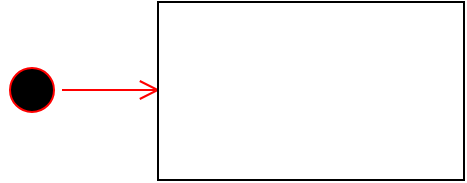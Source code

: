 <mxfile version="22.1.7" type="github">
  <diagram name="Página-1" id="3SueJyjgRHZHnrw7n_LL">
    <mxGraphModel dx="1280" dy="488" grid="0" gridSize="10" guides="1" tooltips="1" connect="1" arrows="1" fold="1" page="0" pageScale="1" pageWidth="827" pageHeight="1169" math="0" shadow="0">
      <root>
        <mxCell id="0" />
        <mxCell id="1" parent="0" />
        <mxCell id="StK6_liGXpHOTkDl08R3-5" value="" style="ellipse;html=1;shape=startState;fillColor=#000000;strokeColor=#ff0000;fontSize=16;" vertex="1" parent="1">
          <mxGeometry x="-190" y="172" width="30" height="30" as="geometry" />
        </mxCell>
        <mxCell id="StK6_liGXpHOTkDl08R3-6" value="" style="edgeStyle=orthogonalEdgeStyle;html=1;verticalAlign=bottom;endArrow=open;endSize=8;strokeColor=#ff0000;rounded=0;fontSize=12;curved=1;" edge="1" source="StK6_liGXpHOTkDl08R3-5" parent="1">
          <mxGeometry relative="1" as="geometry">
            <mxPoint x="-111" y="187" as="targetPoint" />
          </mxGeometry>
        </mxCell>
        <mxCell id="StK6_liGXpHOTkDl08R3-7" value="" style="rounded=0;whiteSpace=wrap;html=1;fontSize=16;align=center;" vertex="1" parent="1">
          <mxGeometry x="-112" y="143" width="153" height="89" as="geometry" />
        </mxCell>
      </root>
    </mxGraphModel>
  </diagram>
</mxfile>
